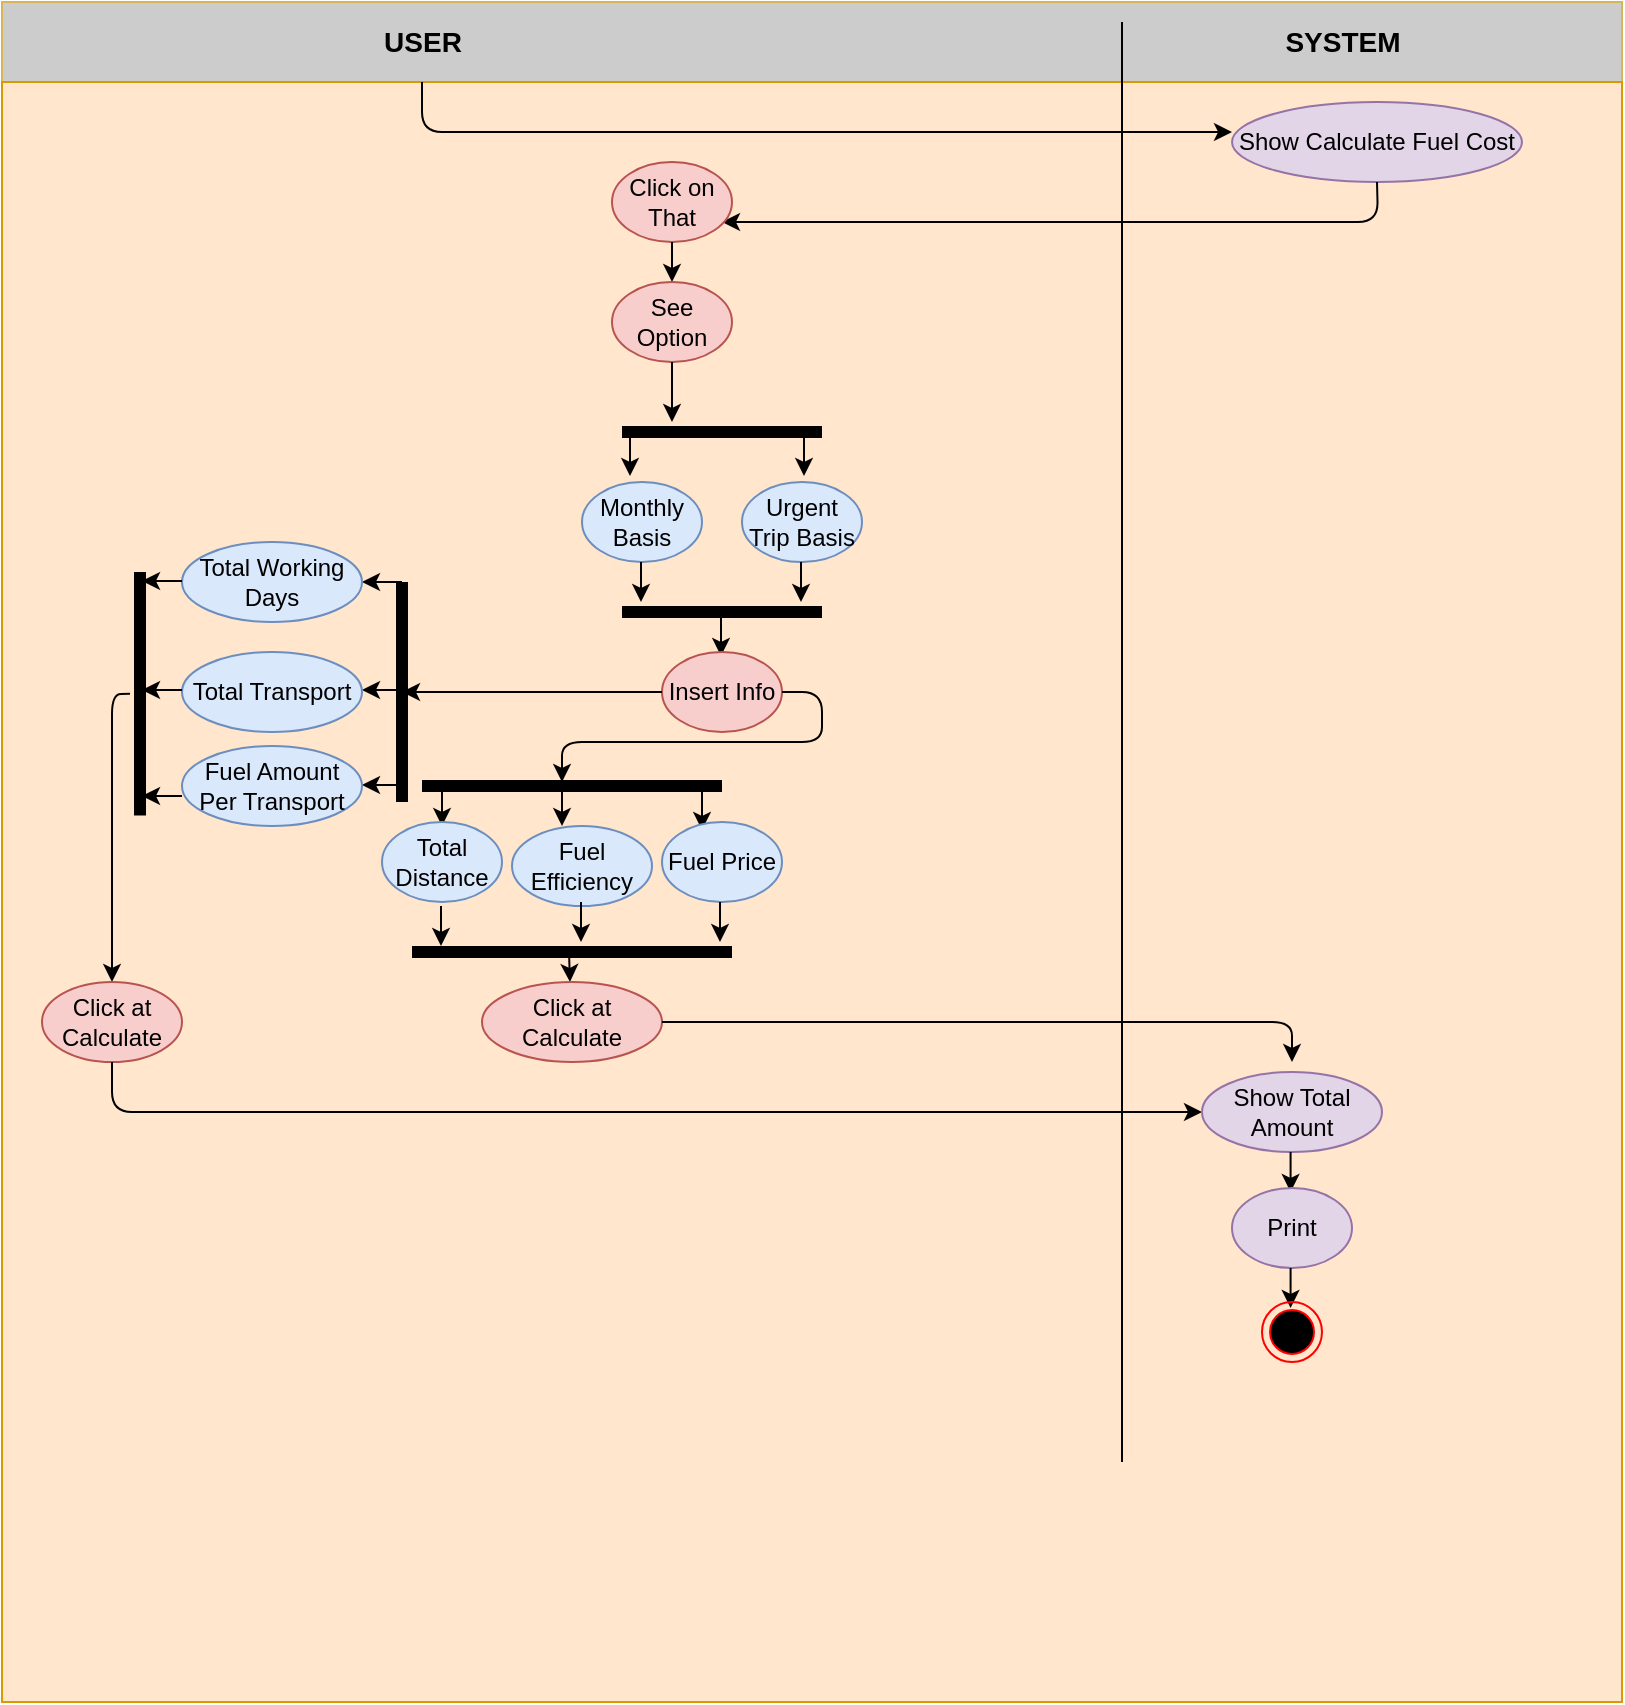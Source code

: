 <mxfile version="15.3.4" type="github">
  <diagram id="8VjwIUhn0kbAZL1nQRlD" name="Page-1">
    <mxGraphModel dx="1036" dy="571" grid="1" gridSize="10" guides="1" tooltips="1" connect="1" arrows="1" fold="1" page="1" pageScale="1" pageWidth="827" pageHeight="1169" math="0" shadow="0">
      <root>
        <mxCell id="0" />
        <mxCell id="1" parent="0" />
        <mxCell id="PYbiO_0aa8B10At5-yct-61" value="" style="rounded=0;whiteSpace=wrap;html=1;strokeColor=#d6b656;fillColor=#CCCCCC;" parent="1" vertex="1">
          <mxGeometry y="30" width="810" height="40" as="geometry" />
        </mxCell>
        <mxCell id="PYbiO_0aa8B10At5-yct-60" value="" style="whiteSpace=wrap;html=1;aspect=fixed;strokeColor=#d79b00;fillColor=#ffe6cc;" parent="1" vertex="1">
          <mxGeometry y="70" width="810" height="810" as="geometry" />
        </mxCell>
        <mxCell id="PYbiO_0aa8B10At5-yct-1" value="&lt;b&gt;&lt;font style=&quot;font-size: 14px&quot;&gt;USER&lt;/font&gt;&lt;/b&gt;" style="text;html=1;align=center;verticalAlign=middle;resizable=0;points=[];autosize=1;strokeColor=none;" parent="1" vertex="1">
          <mxGeometry x="185" y="40" width="50" height="20" as="geometry" />
        </mxCell>
        <mxCell id="PYbiO_0aa8B10At5-yct-2" value="&lt;b&gt;&lt;font style=&quot;font-size: 14px&quot;&gt;SYSTEM&lt;/font&gt;&lt;/b&gt;" style="text;html=1;align=center;verticalAlign=middle;resizable=0;points=[];autosize=1;strokeColor=none;" parent="1" vertex="1">
          <mxGeometry x="635" y="40" width="70" height="20" as="geometry" />
        </mxCell>
        <mxCell id="PYbiO_0aa8B10At5-yct-3" value="" style="endArrow=classic;html=1;" parent="1" edge="1">
          <mxGeometry width="50" height="50" relative="1" as="geometry">
            <mxPoint x="210" y="70" as="sourcePoint" />
            <mxPoint x="615" y="95" as="targetPoint" />
            <Array as="points">
              <mxPoint x="210" y="95" />
            </Array>
          </mxGeometry>
        </mxCell>
        <mxCell id="PYbiO_0aa8B10At5-yct-4" value="Show Calculate Fuel Cost" style="ellipse;whiteSpace=wrap;html=1;fillColor=#e1d5e7;strokeColor=#9673a6;" parent="1" vertex="1">
          <mxGeometry x="615" y="80" width="145" height="40" as="geometry" />
        </mxCell>
        <mxCell id="PYbiO_0aa8B10At5-yct-5" value="" style="endArrow=classic;html=1;exitX=0.5;exitY=1;exitDx=0;exitDy=0;" parent="1" source="PYbiO_0aa8B10At5-yct-4" edge="1">
          <mxGeometry width="50" height="50" relative="1" as="geometry">
            <mxPoint x="390" y="290" as="sourcePoint" />
            <mxPoint x="360" y="140" as="targetPoint" />
            <Array as="points">
              <mxPoint x="688" y="140" />
            </Array>
          </mxGeometry>
        </mxCell>
        <mxCell id="PYbiO_0aa8B10At5-yct-6" value="Click on That" style="ellipse;whiteSpace=wrap;html=1;fillColor=#f8cecc;strokeColor=#b85450;" parent="1" vertex="1">
          <mxGeometry x="305" y="110" width="60" height="40" as="geometry" />
        </mxCell>
        <mxCell id="PYbiO_0aa8B10At5-yct-7" value="" style="endArrow=classic;html=1;entryX=0.5;entryY=0;entryDx=0;entryDy=0;" parent="1" target="PYbiO_0aa8B10At5-yct-8" edge="1">
          <mxGeometry width="50" height="50" relative="1" as="geometry">
            <mxPoint x="335" y="150" as="sourcePoint" />
            <mxPoint x="420" y="160" as="targetPoint" />
          </mxGeometry>
        </mxCell>
        <mxCell id="PYbiO_0aa8B10At5-yct-8" value="See Option" style="ellipse;whiteSpace=wrap;html=1;fillColor=#f8cecc;strokeColor=#b85450;" parent="1" vertex="1">
          <mxGeometry x="305" y="170" width="60" height="40" as="geometry" />
        </mxCell>
        <mxCell id="PYbiO_0aa8B10At5-yct-10" value="" style="shape=line;html=1;strokeWidth=6;" parent="1" vertex="1">
          <mxGeometry x="310" y="240" width="100" height="10" as="geometry" />
        </mxCell>
        <mxCell id="PYbiO_0aa8B10At5-yct-12" value="" style="endArrow=classic;html=1;exitX=0.5;exitY=1;exitDx=0;exitDy=0;entryX=0.5;entryY=0;entryDx=0;entryDy=0;" parent="1" edge="1">
          <mxGeometry width="50" height="50" relative="1" as="geometry">
            <mxPoint x="314" y="247" as="sourcePoint" />
            <mxPoint x="314" y="267" as="targetPoint" />
          </mxGeometry>
        </mxCell>
        <mxCell id="PYbiO_0aa8B10At5-yct-13" value="" style="endArrow=classic;html=1;exitX=0.5;exitY=1;exitDx=0;exitDy=0;entryX=0.5;entryY=0;entryDx=0;entryDy=0;" parent="1" edge="1">
          <mxGeometry width="50" height="50" relative="1" as="geometry">
            <mxPoint x="401" y="247" as="sourcePoint" />
            <mxPoint x="401" y="267" as="targetPoint" />
          </mxGeometry>
        </mxCell>
        <mxCell id="PYbiO_0aa8B10At5-yct-14" value="Monthly Basis" style="ellipse;whiteSpace=wrap;html=1;fillColor=#dae8fc;strokeColor=#6c8ebf;" parent="1" vertex="1">
          <mxGeometry x="290" y="270" width="60" height="40" as="geometry" />
        </mxCell>
        <mxCell id="PYbiO_0aa8B10At5-yct-15" value="Urgent Trip Basis" style="ellipse;whiteSpace=wrap;html=1;fillColor=#dae8fc;strokeColor=#6c8ebf;" parent="1" vertex="1">
          <mxGeometry x="370" y="270" width="60" height="40" as="geometry" />
        </mxCell>
        <mxCell id="PYbiO_0aa8B10At5-yct-16" value="" style="endArrow=classic;html=1;exitX=0.5;exitY=1;exitDx=0;exitDy=0;entryX=0.5;entryY=0;entryDx=0;entryDy=0;" parent="1" edge="1">
          <mxGeometry width="50" height="50" relative="1" as="geometry">
            <mxPoint x="319.5" y="310" as="sourcePoint" />
            <mxPoint x="319.5" y="330" as="targetPoint" />
          </mxGeometry>
        </mxCell>
        <mxCell id="PYbiO_0aa8B10At5-yct-17" value="" style="endArrow=classic;html=1;exitX=0.5;exitY=1;exitDx=0;exitDy=0;entryX=0.5;entryY=0;entryDx=0;entryDy=0;" parent="1" edge="1">
          <mxGeometry width="50" height="50" relative="1" as="geometry">
            <mxPoint x="399.5" y="310" as="sourcePoint" />
            <mxPoint x="399.5" y="330" as="targetPoint" />
          </mxGeometry>
        </mxCell>
        <mxCell id="PYbiO_0aa8B10At5-yct-18" value="" style="shape=line;html=1;strokeWidth=6;" parent="1" vertex="1">
          <mxGeometry x="310" y="330" width="100" height="10" as="geometry" />
        </mxCell>
        <mxCell id="PYbiO_0aa8B10At5-yct-19" value="" style="endArrow=classic;html=1;exitX=0.5;exitY=1;exitDx=0;exitDy=0;entryX=0.5;entryY=0;entryDx=0;entryDy=0;" parent="1" edge="1">
          <mxGeometry width="50" height="50" relative="1" as="geometry">
            <mxPoint x="359.5" y="337" as="sourcePoint" />
            <mxPoint x="359.5" y="357" as="targetPoint" />
          </mxGeometry>
        </mxCell>
        <mxCell id="PYbiO_0aa8B10At5-yct-20" value="Insert Info" style="ellipse;whiteSpace=wrap;html=1;fillColor=#f8cecc;strokeColor=#b85450;" parent="1" vertex="1">
          <mxGeometry x="330" y="355" width="60" height="40" as="geometry" />
        </mxCell>
        <mxCell id="PYbiO_0aa8B10At5-yct-21" value="" style="endArrow=classic;html=1;exitX=0;exitY=0.5;exitDx=0;exitDy=0;" parent="1" source="PYbiO_0aa8B10At5-yct-20" edge="1">
          <mxGeometry width="50" height="50" relative="1" as="geometry">
            <mxPoint x="270" y="380" as="sourcePoint" />
            <mxPoint x="200" y="375" as="targetPoint" />
          </mxGeometry>
        </mxCell>
        <mxCell id="PYbiO_0aa8B10At5-yct-22" value="" style="shape=line;html=1;strokeWidth=6;rotation=-90;" parent="1" vertex="1">
          <mxGeometry x="145" y="370" width="110" height="10" as="geometry" />
        </mxCell>
        <mxCell id="PYbiO_0aa8B10At5-yct-23" value="" style="endArrow=classic;html=1;exitX=1;exitY=0.5;exitDx=0;exitDy=0;exitPerimeter=0;" parent="1" source="PYbiO_0aa8B10At5-yct-22" edge="1">
          <mxGeometry width="50" height="50" relative="1" as="geometry">
            <mxPoint x="270" y="380" as="sourcePoint" />
            <mxPoint x="180" y="320" as="targetPoint" />
          </mxGeometry>
        </mxCell>
        <mxCell id="PYbiO_0aa8B10At5-yct-24" value="Total Working Days" style="ellipse;whiteSpace=wrap;html=1;fillColor=#dae8fc;strokeColor=#6c8ebf;" parent="1" vertex="1">
          <mxGeometry x="90" y="300" width="90" height="40" as="geometry" />
        </mxCell>
        <mxCell id="PYbiO_0aa8B10At5-yct-25" value="" style="endArrow=classic;html=1;exitX=1;exitY=0.5;exitDx=0;exitDy=0;exitPerimeter=0;" parent="1" edge="1">
          <mxGeometry width="50" height="50" relative="1" as="geometry">
            <mxPoint x="200" y="374" as="sourcePoint" />
            <mxPoint x="180" y="374" as="targetPoint" />
          </mxGeometry>
        </mxCell>
        <mxCell id="PYbiO_0aa8B10At5-yct-26" value="Total Transport" style="ellipse;whiteSpace=wrap;html=1;fillColor=#dae8fc;strokeColor=#6c8ebf;" parent="1" vertex="1">
          <mxGeometry x="90" y="355" width="90" height="40" as="geometry" />
        </mxCell>
        <mxCell id="PYbiO_0aa8B10At5-yct-27" value="" style="endArrow=classic;html=1;exitX=1;exitY=0.5;exitDx=0;exitDy=0;exitPerimeter=0;" parent="1" edge="1">
          <mxGeometry width="50" height="50" relative="1" as="geometry">
            <mxPoint x="200" y="421.5" as="sourcePoint" />
            <mxPoint x="180" y="421.5" as="targetPoint" />
          </mxGeometry>
        </mxCell>
        <mxCell id="PYbiO_0aa8B10At5-yct-28" value="Fuel Amount Per Transport" style="ellipse;whiteSpace=wrap;html=1;fillColor=#dae8fc;strokeColor=#6c8ebf;" parent="1" vertex="1">
          <mxGeometry x="90" y="402" width="90" height="40" as="geometry" />
        </mxCell>
        <mxCell id="PYbiO_0aa8B10At5-yct-29" value="" style="endArrow=classic;html=1;exitX=1;exitY=0.5;exitDx=0;exitDy=0;exitPerimeter=0;" parent="1" edge="1">
          <mxGeometry width="50" height="50" relative="1" as="geometry">
            <mxPoint x="90" y="427" as="sourcePoint" />
            <mxPoint x="70" y="427" as="targetPoint" />
          </mxGeometry>
        </mxCell>
        <mxCell id="PYbiO_0aa8B10At5-yct-30" value="" style="endArrow=classic;html=1;exitX=1;exitY=0.5;exitDx=0;exitDy=0;exitPerimeter=0;" parent="1" edge="1">
          <mxGeometry width="50" height="50" relative="1" as="geometry">
            <mxPoint x="90" y="374" as="sourcePoint" />
            <mxPoint x="70" y="374" as="targetPoint" />
          </mxGeometry>
        </mxCell>
        <mxCell id="PYbiO_0aa8B10At5-yct-31" value="" style="endArrow=classic;html=1;exitX=1;exitY=0.5;exitDx=0;exitDy=0;exitPerimeter=0;" parent="1" edge="1">
          <mxGeometry width="50" height="50" relative="1" as="geometry">
            <mxPoint x="90" y="319.5" as="sourcePoint" />
            <mxPoint x="70" y="319.5" as="targetPoint" />
          </mxGeometry>
        </mxCell>
        <mxCell id="PYbiO_0aa8B10At5-yct-32" value="" style="shape=line;html=1;strokeWidth=6;rotation=-90;" parent="1" vertex="1">
          <mxGeometry x="8.13" y="370.88" width="121.75" height="10" as="geometry" />
        </mxCell>
        <mxCell id="PYbiO_0aa8B10At5-yct-33" value="" style="endArrow=classic;html=1;entryX=0.5;entryY=0;entryDx=0;entryDy=0;" parent="1" source="PYbiO_0aa8B10At5-yct-32" target="PYbiO_0aa8B10At5-yct-34" edge="1">
          <mxGeometry width="50" height="50" relative="1" as="geometry">
            <mxPoint x="270" y="370" as="sourcePoint" />
            <mxPoint x="40" y="520" as="targetPoint" />
            <Array as="points">
              <mxPoint x="55" y="376" />
            </Array>
          </mxGeometry>
        </mxCell>
        <mxCell id="PYbiO_0aa8B10At5-yct-34" value="Click at Calculate" style="ellipse;whiteSpace=wrap;html=1;fillColor=#f8cecc;strokeColor=#b85450;" parent="1" vertex="1">
          <mxGeometry x="20" y="520" width="70" height="40" as="geometry" />
        </mxCell>
        <mxCell id="PYbiO_0aa8B10At5-yct-35" value="" style="endArrow=classic;html=1;exitX=1;exitY=0.5;exitDx=0;exitDy=0;" parent="1" source="PYbiO_0aa8B10At5-yct-20" edge="1">
          <mxGeometry width="50" height="50" relative="1" as="geometry">
            <mxPoint x="270" y="360" as="sourcePoint" />
            <mxPoint x="280" y="420" as="targetPoint" />
            <Array as="points">
              <mxPoint x="410" y="375" />
              <mxPoint x="410" y="400" />
              <mxPoint x="280" y="400" />
            </Array>
          </mxGeometry>
        </mxCell>
        <mxCell id="PYbiO_0aa8B10At5-yct-36" value="" style="shape=line;html=1;strokeWidth=6;" parent="1" vertex="1">
          <mxGeometry x="210" y="417" width="150" height="10" as="geometry" />
        </mxCell>
        <mxCell id="PYbiO_0aa8B10At5-yct-38" value="" style="endArrow=classic;html=1;exitX=0.5;exitY=1;exitDx=0;exitDy=0;entryX=0.5;entryY=0;entryDx=0;entryDy=0;" parent="1" edge="1">
          <mxGeometry width="50" height="50" relative="1" as="geometry">
            <mxPoint x="220" y="422" as="sourcePoint" />
            <mxPoint x="220" y="442" as="targetPoint" />
          </mxGeometry>
        </mxCell>
        <mxCell id="PYbiO_0aa8B10At5-yct-39" value="" style="endArrow=classic;html=1;exitX=0.5;exitY=1;exitDx=0;exitDy=0;entryX=0.5;entryY=0;entryDx=0;entryDy=0;" parent="1" edge="1">
          <mxGeometry width="50" height="50" relative="1" as="geometry">
            <mxPoint x="280" y="422" as="sourcePoint" />
            <mxPoint x="280" y="442" as="targetPoint" />
          </mxGeometry>
        </mxCell>
        <mxCell id="PYbiO_0aa8B10At5-yct-40" value="" style="endArrow=classic;html=1;exitX=0.5;exitY=1;exitDx=0;exitDy=0;entryX=0.5;entryY=0;entryDx=0;entryDy=0;" parent="1" edge="1">
          <mxGeometry width="50" height="50" relative="1" as="geometry">
            <mxPoint x="350" y="424" as="sourcePoint" />
            <mxPoint x="350" y="444" as="targetPoint" />
          </mxGeometry>
        </mxCell>
        <mxCell id="PYbiO_0aa8B10At5-yct-41" value="Total Distance" style="ellipse;whiteSpace=wrap;html=1;fillColor=#dae8fc;strokeColor=#6c8ebf;" parent="1" vertex="1">
          <mxGeometry x="190" y="440" width="60" height="40" as="geometry" />
        </mxCell>
        <mxCell id="PYbiO_0aa8B10At5-yct-42" value="Fuel Efficiency" style="ellipse;whiteSpace=wrap;html=1;fillColor=#dae8fc;strokeColor=#6c8ebf;" parent="1" vertex="1">
          <mxGeometry x="255" y="442" width="70" height="40" as="geometry" />
        </mxCell>
        <mxCell id="PYbiO_0aa8B10At5-yct-43" value="Fuel Price" style="ellipse;whiteSpace=wrap;html=1;fillColor=#dae8fc;strokeColor=#6c8ebf;" parent="1" vertex="1">
          <mxGeometry x="330" y="440" width="60" height="40" as="geometry" />
        </mxCell>
        <mxCell id="PYbiO_0aa8B10At5-yct-44" value="" style="shape=line;html=1;strokeWidth=6;" parent="1" vertex="1">
          <mxGeometry x="205" y="500" width="160" height="10" as="geometry" />
        </mxCell>
        <mxCell id="PYbiO_0aa8B10At5-yct-45" value="" style="endArrow=classic;html=1;exitX=0.5;exitY=1;exitDx=0;exitDy=0;entryX=0.5;entryY=0;entryDx=0;entryDy=0;" parent="1" edge="1">
          <mxGeometry width="50" height="50" relative="1" as="geometry">
            <mxPoint x="359" y="480" as="sourcePoint" />
            <mxPoint x="359" y="500" as="targetPoint" />
          </mxGeometry>
        </mxCell>
        <mxCell id="PYbiO_0aa8B10At5-yct-46" value="" style="endArrow=classic;html=1;exitX=0.5;exitY=1;exitDx=0;exitDy=0;entryX=0.5;entryY=0;entryDx=0;entryDy=0;" parent="1" edge="1">
          <mxGeometry width="50" height="50" relative="1" as="geometry">
            <mxPoint x="289.5" y="480" as="sourcePoint" />
            <mxPoint x="289.5" y="500" as="targetPoint" />
          </mxGeometry>
        </mxCell>
        <mxCell id="PYbiO_0aa8B10At5-yct-47" value="" style="endArrow=classic;html=1;exitX=0.5;exitY=1;exitDx=0;exitDy=0;entryX=0.5;entryY=0;entryDx=0;entryDy=0;" parent="1" edge="1">
          <mxGeometry width="50" height="50" relative="1" as="geometry">
            <mxPoint x="219.5" y="482" as="sourcePoint" />
            <mxPoint x="219.5" y="502" as="targetPoint" />
          </mxGeometry>
        </mxCell>
        <mxCell id="PYbiO_0aa8B10At5-yct-48" value="" style="endArrow=classic;html=1;exitX=0.491;exitY=0.66;exitDx=0;exitDy=0;exitPerimeter=0;" parent="1" source="PYbiO_0aa8B10At5-yct-44" edge="1">
          <mxGeometry width="50" height="50" relative="1" as="geometry">
            <mxPoint x="270" y="460" as="sourcePoint" />
            <mxPoint x="284" y="520" as="targetPoint" />
          </mxGeometry>
        </mxCell>
        <mxCell id="PYbiO_0aa8B10At5-yct-49" value="Click at Calculate" style="ellipse;whiteSpace=wrap;html=1;fillColor=#f8cecc;strokeColor=#b85450;" parent="1" vertex="1">
          <mxGeometry x="240" y="520" width="90" height="40" as="geometry" />
        </mxCell>
        <mxCell id="PYbiO_0aa8B10At5-yct-50" value="" style="endArrow=classic;html=1;exitX=0.5;exitY=1;exitDx=0;exitDy=0;entryX=0;entryY=0.5;entryDx=0;entryDy=0;" parent="1" source="PYbiO_0aa8B10At5-yct-34" target="PYbiO_0aa8B10At5-yct-51" edge="1">
          <mxGeometry width="50" height="50" relative="1" as="geometry">
            <mxPoint x="180" y="590" as="sourcePoint" />
            <mxPoint x="600" y="600" as="targetPoint" />
            <Array as="points">
              <mxPoint x="55" y="585" />
            </Array>
          </mxGeometry>
        </mxCell>
        <mxCell id="PYbiO_0aa8B10At5-yct-51" value="Show Total Amount" style="ellipse;whiteSpace=wrap;html=1;fillColor=#e1d5e7;strokeColor=#9673a6;" parent="1" vertex="1">
          <mxGeometry x="600" y="565" width="90" height="40" as="geometry" />
        </mxCell>
        <mxCell id="PYbiO_0aa8B10At5-yct-52" value="" style="endArrow=classic;html=1;exitX=1;exitY=0.5;exitDx=0;exitDy=0;" parent="1" source="PYbiO_0aa8B10At5-yct-49" edge="1">
          <mxGeometry width="50" height="50" relative="1" as="geometry">
            <mxPoint x="180" y="310" as="sourcePoint" />
            <mxPoint x="645" y="560" as="targetPoint" />
            <Array as="points">
              <mxPoint x="645" y="540" />
            </Array>
          </mxGeometry>
        </mxCell>
        <mxCell id="PYbiO_0aa8B10At5-yct-53" value="" style="endArrow=none;html=1;" parent="1" edge="1">
          <mxGeometry width="50" height="50" relative="1" as="geometry">
            <mxPoint x="560" y="760" as="sourcePoint" />
            <mxPoint x="560" y="40" as="targetPoint" />
          </mxGeometry>
        </mxCell>
        <mxCell id="PYbiO_0aa8B10At5-yct-54" value="" style="endArrow=classic;html=1;exitX=0.5;exitY=1;exitDx=0;exitDy=0;entryX=0.5;entryY=0;entryDx=0;entryDy=0;" parent="1" edge="1">
          <mxGeometry width="50" height="50" relative="1" as="geometry">
            <mxPoint x="644.29" y="605" as="sourcePoint" />
            <mxPoint x="644.29" y="625" as="targetPoint" />
          </mxGeometry>
        </mxCell>
        <mxCell id="PYbiO_0aa8B10At5-yct-55" value="Print" style="ellipse;whiteSpace=wrap;html=1;fillColor=#e1d5e7;strokeColor=#9673a6;" parent="1" vertex="1">
          <mxGeometry x="615" y="623" width="60" height="40" as="geometry" />
        </mxCell>
        <mxCell id="PYbiO_0aa8B10At5-yct-56" value="" style="endArrow=classic;html=1;exitX=0.5;exitY=1;exitDx=0;exitDy=0;entryX=0.5;entryY=0;entryDx=0;entryDy=0;" parent="1" edge="1">
          <mxGeometry width="50" height="50" relative="1" as="geometry">
            <mxPoint x="644.29" y="663" as="sourcePoint" />
            <mxPoint x="644.29" y="683" as="targetPoint" />
          </mxGeometry>
        </mxCell>
        <mxCell id="PYbiO_0aa8B10At5-yct-57" value="" style="ellipse;html=1;shape=endState;fillColor=#000000;strokeColor=#ff0000;" parent="1" vertex="1">
          <mxGeometry x="630" y="680" width="30" height="30" as="geometry" />
        </mxCell>
        <mxCell id="PYbiO_0aa8B10At5-yct-58" value="" style="endArrow=classic;html=1;" parent="1" edge="1">
          <mxGeometry width="50" height="50" relative="1" as="geometry">
            <mxPoint x="335" y="210" as="sourcePoint" />
            <mxPoint x="335" y="240" as="targetPoint" />
          </mxGeometry>
        </mxCell>
      </root>
    </mxGraphModel>
  </diagram>
</mxfile>
